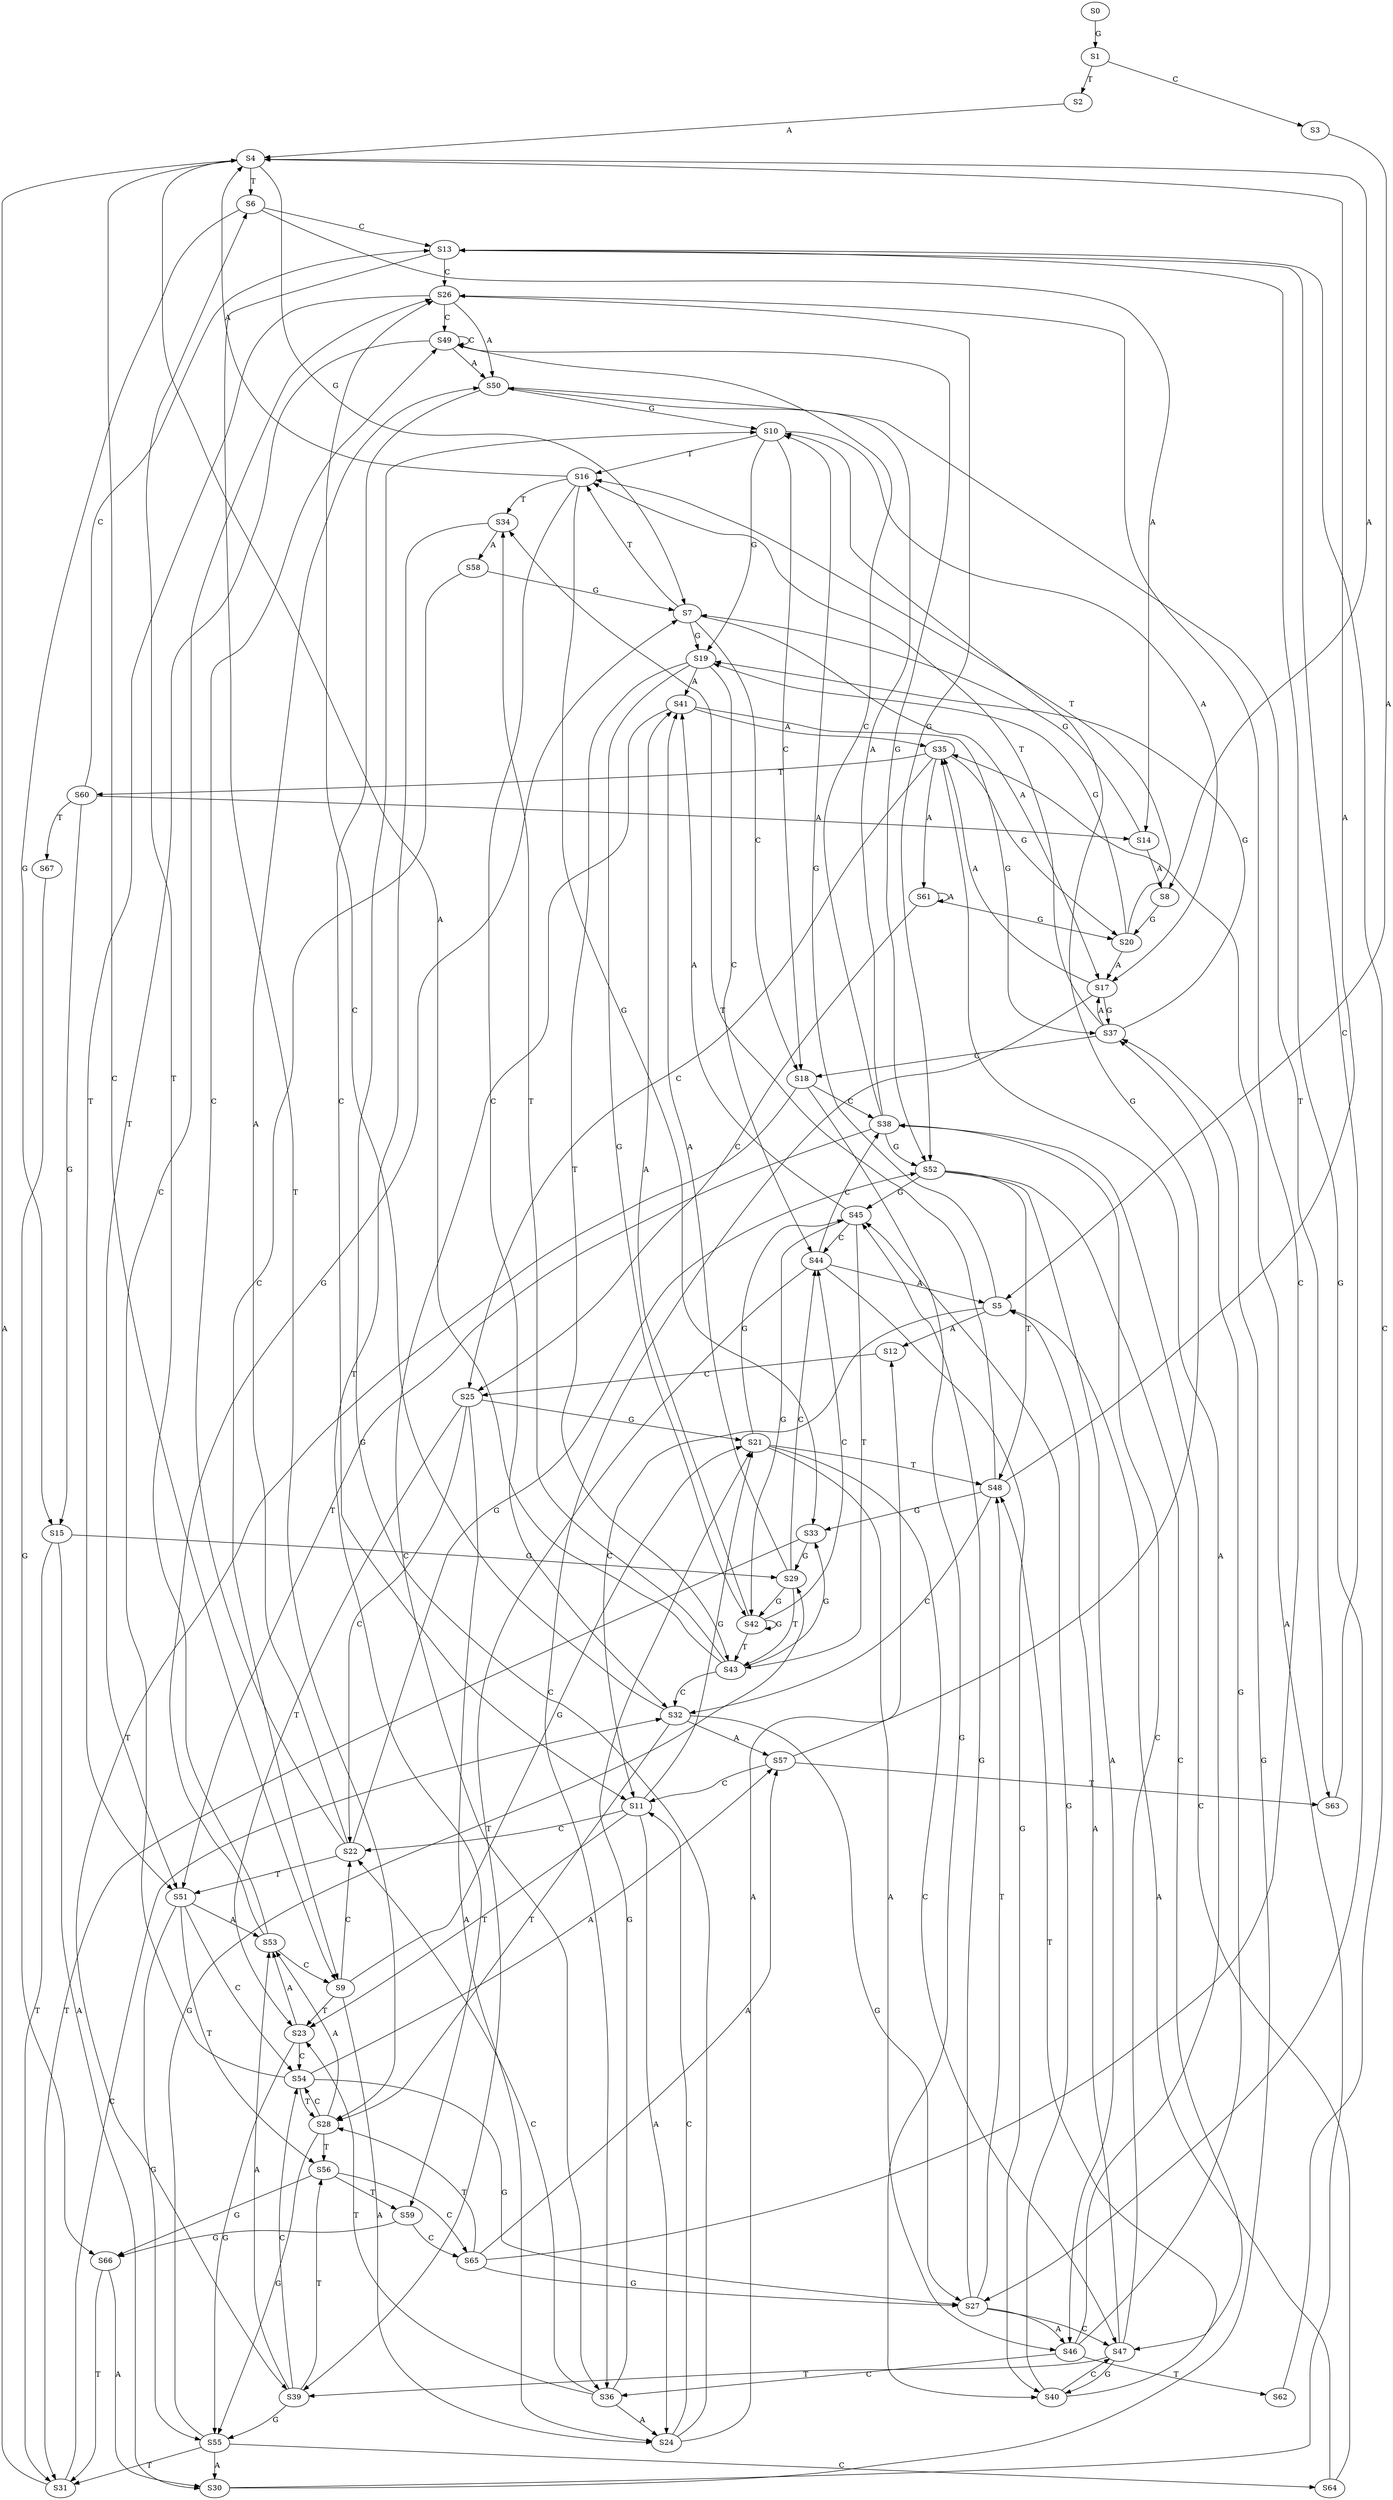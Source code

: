 strict digraph  {
	S0 -> S1 [ label = G ];
	S1 -> S2 [ label = T ];
	S1 -> S3 [ label = C ];
	S2 -> S4 [ label = A ];
	S3 -> S5 [ label = A ];
	S4 -> S6 [ label = T ];
	S4 -> S7 [ label = G ];
	S4 -> S8 [ label = A ];
	S4 -> S9 [ label = C ];
	S5 -> S10 [ label = G ];
	S5 -> S11 [ label = C ];
	S5 -> S12 [ label = A ];
	S6 -> S13 [ label = C ];
	S6 -> S14 [ label = A ];
	S6 -> S15 [ label = G ];
	S7 -> S16 [ label = T ];
	S7 -> S17 [ label = A ];
	S7 -> S18 [ label = C ];
	S7 -> S19 [ label = G ];
	S8 -> S20 [ label = G ];
	S9 -> S21 [ label = G ];
	S9 -> S22 [ label = C ];
	S9 -> S23 [ label = T ];
	S9 -> S24 [ label = A ];
	S10 -> S19 [ label = G ];
	S10 -> S16 [ label = T ];
	S10 -> S17 [ label = A ];
	S10 -> S18 [ label = C ];
	S11 -> S23 [ label = T ];
	S11 -> S22 [ label = C ];
	S11 -> S24 [ label = A ];
	S11 -> S21 [ label = G ];
	S12 -> S25 [ label = C ];
	S13 -> S26 [ label = C ];
	S13 -> S27 [ label = G ];
	S13 -> S28 [ label = T ];
	S14 -> S7 [ label = G ];
	S14 -> S8 [ label = A ];
	S15 -> S29 [ label = G ];
	S15 -> S30 [ label = A ];
	S15 -> S31 [ label = T ];
	S16 -> S4 [ label = A ];
	S16 -> S32 [ label = C ];
	S16 -> S33 [ label = G ];
	S16 -> S34 [ label = T ];
	S17 -> S35 [ label = A ];
	S17 -> S36 [ label = C ];
	S17 -> S37 [ label = G ];
	S18 -> S38 [ label = C ];
	S18 -> S39 [ label = T ];
	S18 -> S40 [ label = G ];
	S19 -> S41 [ label = A ];
	S19 -> S42 [ label = G ];
	S19 -> S43 [ label = T ];
	S19 -> S44 [ label = C ];
	S20 -> S16 [ label = T ];
	S20 -> S17 [ label = A ];
	S20 -> S19 [ label = G ];
	S21 -> S45 [ label = G ];
	S21 -> S46 [ label = A ];
	S21 -> S47 [ label = C ];
	S21 -> S48 [ label = T ];
	S22 -> S49 [ label = C ];
	S22 -> S50 [ label = A ];
	S22 -> S51 [ label = T ];
	S22 -> S52 [ label = G ];
	S23 -> S53 [ label = A ];
	S23 -> S54 [ label = C ];
	S23 -> S55 [ label = G ];
	S24 -> S10 [ label = G ];
	S24 -> S11 [ label = C ];
	S24 -> S12 [ label = A ];
	S25 -> S24 [ label = A ];
	S25 -> S22 [ label = C ];
	S25 -> S21 [ label = G ];
	S25 -> S23 [ label = T ];
	S26 -> S49 [ label = C ];
	S26 -> S50 [ label = A ];
	S26 -> S51 [ label = T ];
	S26 -> S52 [ label = G ];
	S27 -> S45 [ label = G ];
	S27 -> S48 [ label = T ];
	S27 -> S47 [ label = C ];
	S27 -> S46 [ label = A ];
	S28 -> S55 [ label = G ];
	S28 -> S54 [ label = C ];
	S28 -> S53 [ label = A ];
	S28 -> S56 [ label = T ];
	S29 -> S42 [ label = G ];
	S29 -> S44 [ label = C ];
	S29 -> S43 [ label = T ];
	S29 -> S41 [ label = A ];
	S30 -> S37 [ label = G ];
	S30 -> S35 [ label = A ];
	S31 -> S32 [ label = C ];
	S31 -> S4 [ label = A ];
	S32 -> S28 [ label = T ];
	S32 -> S27 [ label = G ];
	S32 -> S57 [ label = A ];
	S32 -> S26 [ label = C ];
	S33 -> S31 [ label = T ];
	S33 -> S29 [ label = G ];
	S34 -> S58 [ label = A ];
	S34 -> S59 [ label = T ];
	S35 -> S60 [ label = T ];
	S35 -> S25 [ label = C ];
	S35 -> S61 [ label = A ];
	S35 -> S20 [ label = G ];
	S36 -> S23 [ label = T ];
	S36 -> S21 [ label = G ];
	S36 -> S22 [ label = C ];
	S36 -> S24 [ label = A ];
	S37 -> S16 [ label = T ];
	S37 -> S17 [ label = A ];
	S37 -> S19 [ label = G ];
	S37 -> S18 [ label = C ];
	S38 -> S52 [ label = G ];
	S38 -> S50 [ label = A ];
	S38 -> S51 [ label = T ];
	S38 -> S49 [ label = C ];
	S39 -> S53 [ label = A ];
	S39 -> S54 [ label = C ];
	S39 -> S56 [ label = T ];
	S39 -> S55 [ label = G ];
	S40 -> S45 [ label = G ];
	S40 -> S47 [ label = C ];
	S40 -> S48 [ label = T ];
	S41 -> S35 [ label = A ];
	S41 -> S36 [ label = C ];
	S41 -> S37 [ label = G ];
	S42 -> S43 [ label = T ];
	S42 -> S44 [ label = C ];
	S42 -> S42 [ label = G ];
	S42 -> S41 [ label = A ];
	S43 -> S4 [ label = A ];
	S43 -> S32 [ label = C ];
	S43 -> S33 [ label = G ];
	S43 -> S34 [ label = T ];
	S44 -> S39 [ label = T ];
	S44 -> S38 [ label = C ];
	S44 -> S40 [ label = G ];
	S44 -> S5 [ label = A ];
	S45 -> S41 [ label = A ];
	S45 -> S42 [ label = G ];
	S45 -> S44 [ label = C ];
	S45 -> S43 [ label = T ];
	S46 -> S35 [ label = A ];
	S46 -> S36 [ label = C ];
	S46 -> S37 [ label = G ];
	S46 -> S62 [ label = T ];
	S47 -> S40 [ label = G ];
	S47 -> S39 [ label = T ];
	S47 -> S38 [ label = C ];
	S47 -> S5 [ label = A ];
	S48 -> S32 [ label = C ];
	S48 -> S4 [ label = A ];
	S48 -> S33 [ label = G ];
	S48 -> S34 [ label = T ];
	S49 -> S52 [ label = G ];
	S49 -> S49 [ label = C ];
	S49 -> S50 [ label = A ];
	S49 -> S51 [ label = T ];
	S50 -> S10 [ label = G ];
	S50 -> S63 [ label = T ];
	S50 -> S11 [ label = C ];
	S51 -> S55 [ label = G ];
	S51 -> S53 [ label = A ];
	S51 -> S54 [ label = C ];
	S51 -> S56 [ label = T ];
	S52 -> S46 [ label = A ];
	S52 -> S45 [ label = G ];
	S52 -> S48 [ label = T ];
	S52 -> S47 [ label = C ];
	S53 -> S7 [ label = G ];
	S53 -> S6 [ label = T ];
	S53 -> S9 [ label = C ];
	S54 -> S28 [ label = T ];
	S54 -> S27 [ label = G ];
	S54 -> S26 [ label = C ];
	S54 -> S57 [ label = A ];
	S55 -> S30 [ label = A ];
	S55 -> S64 [ label = C ];
	S55 -> S29 [ label = G ];
	S55 -> S31 [ label = T ];
	S56 -> S65 [ label = C ];
	S56 -> S66 [ label = G ];
	S56 -> S59 [ label = T ];
	S57 -> S63 [ label = T ];
	S57 -> S11 [ label = C ];
	S57 -> S10 [ label = G ];
	S58 -> S9 [ label = C ];
	S58 -> S7 [ label = G ];
	S59 -> S66 [ label = G ];
	S59 -> S65 [ label = C ];
	S60 -> S14 [ label = A ];
	S60 -> S13 [ label = C ];
	S60 -> S15 [ label = G ];
	S60 -> S67 [ label = T ];
	S61 -> S20 [ label = G ];
	S61 -> S25 [ label = C ];
	S61 -> S61 [ label = A ];
	S62 -> S13 [ label = C ];
	S63 -> S13 [ label = C ];
	S64 -> S38 [ label = C ];
	S64 -> S5 [ label = A ];
	S65 -> S57 [ label = A ];
	S65 -> S28 [ label = T ];
	S65 -> S26 [ label = C ];
	S65 -> S27 [ label = G ];
	S66 -> S31 [ label = T ];
	S66 -> S30 [ label = A ];
	S67 -> S66 [ label = G ];
}
